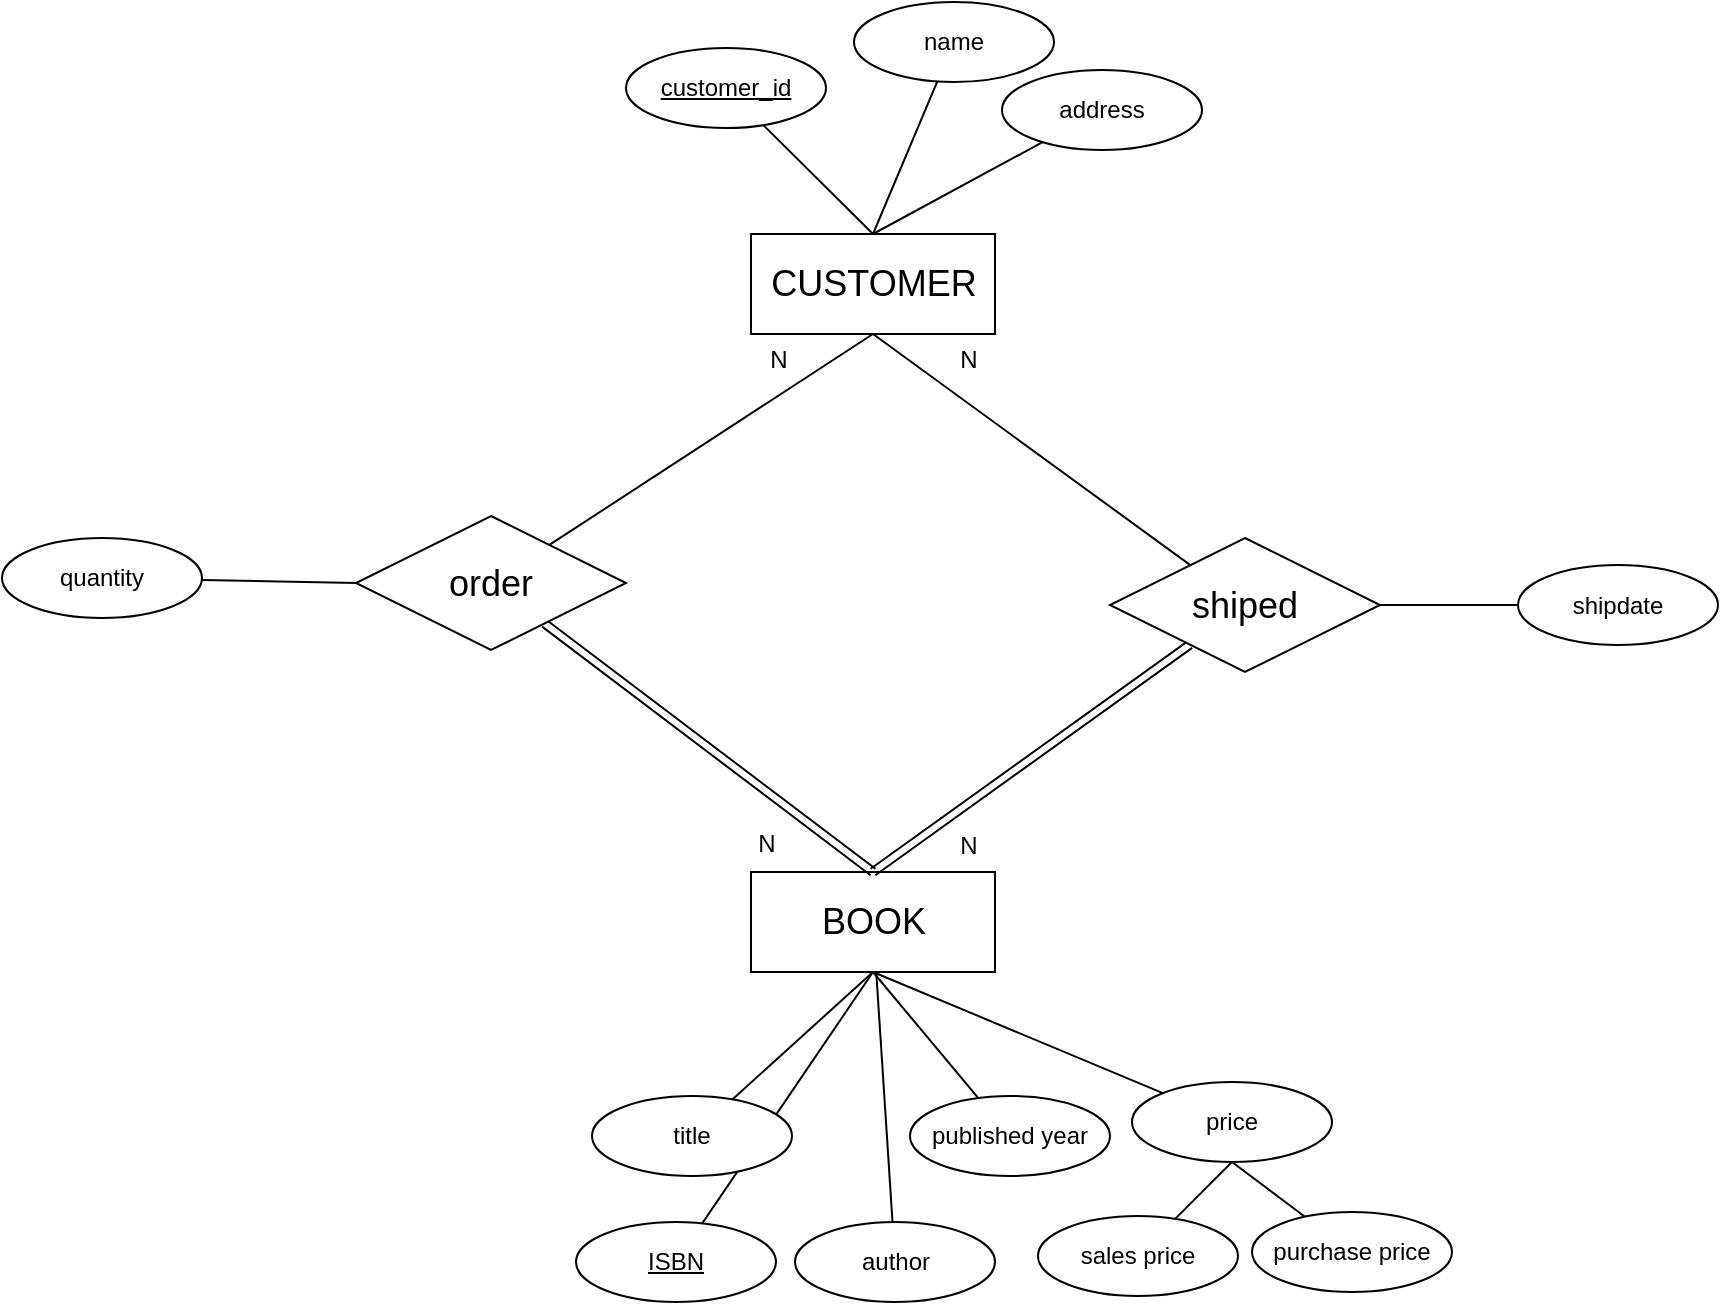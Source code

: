 <mxfile version="24.2.2" type="github">
  <diagram name="페이지-1" id="EJJK_OTICPYYUOJ0lnww">
    <mxGraphModel dx="1452" dy="837" grid="0" gridSize="10" guides="1" tooltips="1" connect="1" arrows="1" fold="1" page="1" pageScale="1" pageWidth="1600" pageHeight="900" math="0" shadow="0">
      <root>
        <mxCell id="0" />
        <mxCell id="1" parent="0" />
        <mxCell id="wNXtxu5_4Zl9AVVXnJgg-21" style="rounded=0;orthogonalLoop=1;jettySize=auto;html=1;endArrow=none;endFill=0;exitX=0.5;exitY=1;exitDx=0;exitDy=0;" parent="1" source="wNXtxu5_4Zl9AVVXnJgg-13" target="wNXtxu5_4Zl9AVVXnJgg-17" edge="1">
          <mxGeometry relative="1" as="geometry" />
        </mxCell>
        <mxCell id="cpaIPxcCsYdrv0hs0OcH-14" style="rounded=0;orthogonalLoop=1;jettySize=auto;html=1;endArrow=none;endFill=0;exitX=0.5;exitY=1;exitDx=0;exitDy=0;" edge="1" parent="1" source="wNXtxu5_4Zl9AVVXnJgg-13" target="cpaIPxcCsYdrv0hs0OcH-11">
          <mxGeometry relative="1" as="geometry" />
        </mxCell>
        <mxCell id="wNXtxu5_4Zl9AVVXnJgg-13" value="&lt;font style=&quot;font-size: 18px;&quot;&gt;CUSTOMER&lt;/font&gt;" style="whiteSpace=wrap;html=1;align=center;" parent="1" vertex="1">
          <mxGeometry x="781.5" y="158" width="122" height="50" as="geometry" />
        </mxCell>
        <mxCell id="wNXtxu5_4Zl9AVVXnJgg-15" value="&lt;font style=&quot;font-size: 18px;&quot;&gt;BOOK&lt;/font&gt;" style="whiteSpace=wrap;html=1;align=center;" parent="1" vertex="1">
          <mxGeometry x="781.5" y="477" width="122" height="50" as="geometry" />
        </mxCell>
        <mxCell id="wNXtxu5_4Zl9AVVXnJgg-23" style="rounded=0;orthogonalLoop=1;jettySize=auto;html=1;endArrow=none;endFill=0;entryX=0.5;entryY=0;entryDx=0;entryDy=0;shape=link;" parent="1" source="wNXtxu5_4Zl9AVVXnJgg-17" target="wNXtxu5_4Zl9AVVXnJgg-15" edge="1">
          <mxGeometry relative="1" as="geometry" />
        </mxCell>
        <mxCell id="wNXtxu5_4Zl9AVVXnJgg-17" value="&lt;span style=&quot;font-size: 18px;&quot;&gt;order&lt;/span&gt;" style="shape=rhombus;perimeter=rhombusPerimeter;whiteSpace=wrap;html=1;align=center;" parent="1" vertex="1">
          <mxGeometry x="584" y="299" width="135" height="67" as="geometry" />
        </mxCell>
        <mxCell id="cpaIPxcCsYdrv0hs0OcH-4" style="rounded=0;orthogonalLoop=1;jettySize=auto;html=1;endArrow=none;endFill=0;entryX=0.5;entryY=1;entryDx=0;entryDy=0;" edge="1" parent="1" source="wNXtxu5_4Zl9AVVXnJgg-29" target="wNXtxu5_4Zl9AVVXnJgg-15">
          <mxGeometry relative="1" as="geometry" />
        </mxCell>
        <mxCell id="wNXtxu5_4Zl9AVVXnJgg-29" value="&lt;u&gt;ISBN&lt;/u&gt;" style="ellipse;whiteSpace=wrap;html=1;align=center;" parent="1" vertex="1">
          <mxGeometry x="694" y="652" width="100" height="40" as="geometry" />
        </mxCell>
        <mxCell id="wNXtxu5_4Zl9AVVXnJgg-32" style="rounded=0;orthogonalLoop=1;jettySize=auto;html=1;entryX=0;entryY=0.5;entryDx=0;entryDy=0;endArrow=none;endFill=0;" parent="1" source="wNXtxu5_4Zl9AVVXnJgg-30" target="wNXtxu5_4Zl9AVVXnJgg-17" edge="1">
          <mxGeometry relative="1" as="geometry" />
        </mxCell>
        <mxCell id="wNXtxu5_4Zl9AVVXnJgg-30" value="quantity" style="ellipse;whiteSpace=wrap;html=1;align=center;" parent="1" vertex="1">
          <mxGeometry x="407" y="310" width="100" height="40" as="geometry" />
        </mxCell>
        <mxCell id="cpaIPxcCsYdrv0hs0OcH-6" style="rounded=0;orthogonalLoop=1;jettySize=auto;html=1;endArrow=none;endFill=0;entryX=0.5;entryY=0;entryDx=0;entryDy=0;" edge="1" parent="1" source="wNXtxu5_4Zl9AVVXnJgg-33" target="wNXtxu5_4Zl9AVVXnJgg-13">
          <mxGeometry relative="1" as="geometry" />
        </mxCell>
        <mxCell id="wNXtxu5_4Zl9AVVXnJgg-33" value="&lt;u&gt;customer_id&lt;/u&gt;" style="ellipse;whiteSpace=wrap;html=1;align=center;" parent="1" vertex="1">
          <mxGeometry x="719" y="65" width="100" height="40" as="geometry" />
        </mxCell>
        <mxCell id="cpaIPxcCsYdrv0hs0OcH-1" style="rounded=0;orthogonalLoop=1;jettySize=auto;html=1;entryX=0.5;entryY=1;entryDx=0;entryDy=0;endArrow=none;endFill=0;" edge="1" parent="1" source="wNXtxu5_4Zl9AVVXnJgg-34" target="wNXtxu5_4Zl9AVVXnJgg-15">
          <mxGeometry relative="1" as="geometry" />
        </mxCell>
        <mxCell id="wNXtxu5_4Zl9AVVXnJgg-34" value="title" style="ellipse;whiteSpace=wrap;html=1;align=center;" parent="1" vertex="1">
          <mxGeometry x="702" y="589" width="100" height="40" as="geometry" />
        </mxCell>
        <mxCell id="cpaIPxcCsYdrv0hs0OcH-2" style="rounded=0;orthogonalLoop=1;jettySize=auto;html=1;entryX=0.5;entryY=1;entryDx=0;entryDy=0;endArrow=none;endFill=0;" edge="1" parent="1" source="wNXtxu5_4Zl9AVVXnJgg-35" target="wNXtxu5_4Zl9AVVXnJgg-15">
          <mxGeometry relative="1" as="geometry" />
        </mxCell>
        <mxCell id="wNXtxu5_4Zl9AVVXnJgg-35" value="published year" style="ellipse;whiteSpace=wrap;html=1;align=center;" parent="1" vertex="1">
          <mxGeometry x="861" y="589" width="100" height="40" as="geometry" />
        </mxCell>
        <mxCell id="wNXtxu5_4Zl9AVVXnJgg-40" style="rounded=0;orthogonalLoop=1;jettySize=auto;html=1;endArrow=none;endFill=0;exitX=0.5;exitY=1;exitDx=0;exitDy=0;" parent="1" source="wNXtxu5_4Zl9AVVXnJgg-36" target="wNXtxu5_4Zl9AVVXnJgg-39" edge="1">
          <mxGeometry relative="1" as="geometry" />
        </mxCell>
        <mxCell id="wNXtxu5_4Zl9AVVXnJgg-41" style="rounded=0;orthogonalLoop=1;jettySize=auto;html=1;endArrow=none;endFill=0;exitX=0.5;exitY=1;exitDx=0;exitDy=0;" parent="1" source="wNXtxu5_4Zl9AVVXnJgg-36" target="wNXtxu5_4Zl9AVVXnJgg-37" edge="1">
          <mxGeometry relative="1" as="geometry" />
        </mxCell>
        <mxCell id="cpaIPxcCsYdrv0hs0OcH-3" style="rounded=0;orthogonalLoop=1;jettySize=auto;html=1;endArrow=none;endFill=0;entryX=0.5;entryY=1;entryDx=0;entryDy=0;" edge="1" parent="1" source="wNXtxu5_4Zl9AVVXnJgg-36" target="wNXtxu5_4Zl9AVVXnJgg-15">
          <mxGeometry relative="1" as="geometry" />
        </mxCell>
        <mxCell id="wNXtxu5_4Zl9AVVXnJgg-36" value="price" style="ellipse;whiteSpace=wrap;html=1;align=center;" parent="1" vertex="1">
          <mxGeometry x="972" y="582" width="100" height="40" as="geometry" />
        </mxCell>
        <mxCell id="wNXtxu5_4Zl9AVVXnJgg-37" value="purchase price" style="ellipse;whiteSpace=wrap;html=1;align=center;" parent="1" vertex="1">
          <mxGeometry x="1032" y="647" width="100" height="40" as="geometry" />
        </mxCell>
        <mxCell id="cpaIPxcCsYdrv0hs0OcH-5" style="rounded=0;orthogonalLoop=1;jettySize=auto;html=1;endArrow=none;endFill=0;" edge="1" parent="1" source="wNXtxu5_4Zl9AVVXnJgg-38" target="wNXtxu5_4Zl9AVVXnJgg-15">
          <mxGeometry relative="1" as="geometry" />
        </mxCell>
        <mxCell id="wNXtxu5_4Zl9AVVXnJgg-38" value="author" style="ellipse;whiteSpace=wrap;html=1;align=center;" parent="1" vertex="1">
          <mxGeometry x="803.5" y="652" width="100" height="40" as="geometry" />
        </mxCell>
        <mxCell id="wNXtxu5_4Zl9AVVXnJgg-39" value="sales price" style="ellipse;whiteSpace=wrap;html=1;align=center;" parent="1" vertex="1">
          <mxGeometry x="925" y="649" width="100" height="40" as="geometry" />
        </mxCell>
        <mxCell id="cpaIPxcCsYdrv0hs0OcH-9" style="rounded=0;orthogonalLoop=1;jettySize=auto;html=1;endArrow=none;endFill=0;entryX=0.5;entryY=0;entryDx=0;entryDy=0;" edge="1" parent="1" source="wNXtxu5_4Zl9AVVXnJgg-44" target="wNXtxu5_4Zl9AVVXnJgg-13">
          <mxGeometry relative="1" as="geometry" />
        </mxCell>
        <mxCell id="wNXtxu5_4Zl9AVVXnJgg-44" value="address" style="ellipse;whiteSpace=wrap;html=1;align=center;" parent="1" vertex="1">
          <mxGeometry x="907" y="76" width="100" height="40" as="geometry" />
        </mxCell>
        <mxCell id="cpaIPxcCsYdrv0hs0OcH-7" style="rounded=0;orthogonalLoop=1;jettySize=auto;html=1;endArrow=none;endFill=0;entryX=0.5;entryY=0;entryDx=0;entryDy=0;" edge="1" parent="1" source="wNXtxu5_4Zl9AVVXnJgg-45" target="wNXtxu5_4Zl9AVVXnJgg-13">
          <mxGeometry relative="1" as="geometry" />
        </mxCell>
        <mxCell id="wNXtxu5_4Zl9AVVXnJgg-45" value="name" style="ellipse;whiteSpace=wrap;html=1;align=center;" parent="1" vertex="1">
          <mxGeometry x="833" y="42" width="100" height="40" as="geometry" />
        </mxCell>
        <mxCell id="cpaIPxcCsYdrv0hs0OcH-15" style="rounded=0;orthogonalLoop=1;jettySize=auto;html=1;endArrow=none;endFill=0;shape=link;entryX=0.5;entryY=0;entryDx=0;entryDy=0;" edge="1" parent="1" source="cpaIPxcCsYdrv0hs0OcH-11" target="wNXtxu5_4Zl9AVVXnJgg-15">
          <mxGeometry relative="1" as="geometry" />
        </mxCell>
        <mxCell id="cpaIPxcCsYdrv0hs0OcH-17" style="rounded=0;orthogonalLoop=1;jettySize=auto;html=1;endArrow=none;endFill=0;" edge="1" parent="1" source="cpaIPxcCsYdrv0hs0OcH-11" target="cpaIPxcCsYdrv0hs0OcH-16">
          <mxGeometry relative="1" as="geometry" />
        </mxCell>
        <mxCell id="cpaIPxcCsYdrv0hs0OcH-11" value="&lt;span style=&quot;font-size: 18px;&quot;&gt;shiped&lt;/span&gt;" style="shape=rhombus;perimeter=rhombusPerimeter;whiteSpace=wrap;html=1;align=center;" vertex="1" parent="1">
          <mxGeometry x="961" y="310" width="135" height="67" as="geometry" />
        </mxCell>
        <mxCell id="cpaIPxcCsYdrv0hs0OcH-16" value="shipdate" style="ellipse;whiteSpace=wrap;html=1;align=center;" vertex="1" parent="1">
          <mxGeometry x="1165" y="323.5" width="100" height="40" as="geometry" />
        </mxCell>
        <mxCell id="cpaIPxcCsYdrv0hs0OcH-22" value="N" style="text;html=1;align=center;verticalAlign=middle;resizable=0;points=[];autosize=1;strokeColor=none;fillColor=none;" vertex="1" parent="1">
          <mxGeometry x="876.5" y="208" width="27" height="26" as="geometry" />
        </mxCell>
        <mxCell id="cpaIPxcCsYdrv0hs0OcH-23" value="N" style="text;html=1;align=center;verticalAlign=middle;resizable=0;points=[];autosize=1;strokeColor=none;fillColor=none;" vertex="1" parent="1">
          <mxGeometry x="781.5" y="208" width="27" height="26" as="geometry" />
        </mxCell>
        <mxCell id="cpaIPxcCsYdrv0hs0OcH-24" value="N" style="text;html=1;align=center;verticalAlign=middle;resizable=0;points=[];autosize=1;strokeColor=none;fillColor=none;" vertex="1" parent="1">
          <mxGeometry x="775" y="450" width="27" height="26" as="geometry" />
        </mxCell>
        <mxCell id="cpaIPxcCsYdrv0hs0OcH-25" value="N" style="text;html=1;align=center;verticalAlign=middle;resizable=0;points=[];autosize=1;strokeColor=none;fillColor=none;" vertex="1" parent="1">
          <mxGeometry x="876.5" y="451" width="27" height="26" as="geometry" />
        </mxCell>
      </root>
    </mxGraphModel>
  </diagram>
</mxfile>
